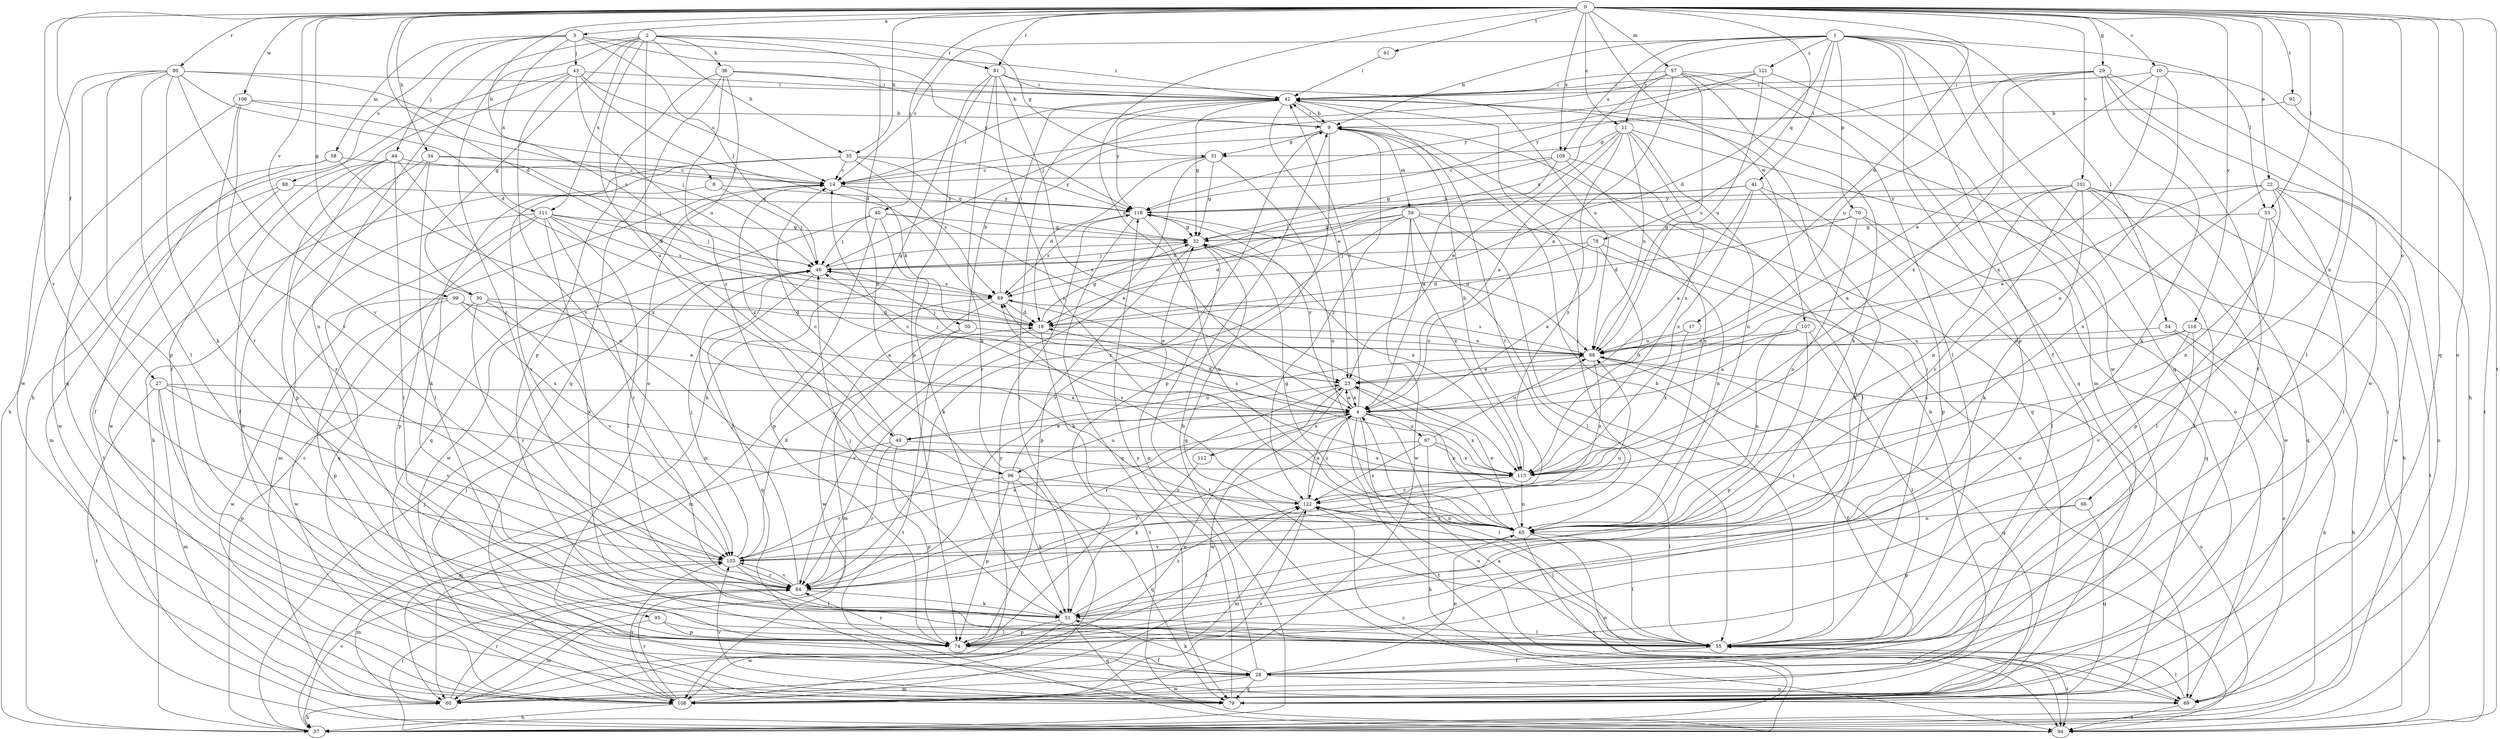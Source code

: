 strict digraph  {
0;
1;
2;
3;
4;
8;
9;
10;
11;
14;
17;
18;
22;
23;
27;
28;
29;
30;
31;
32;
34;
35;
36;
37;
40;
41;
42;
43;
44;
46;
49;
50;
51;
53;
54;
55;
57;
58;
59;
60;
65;
66;
69;
70;
74;
78;
79;
80;
81;
84;
88;
89;
91;
92;
94;
95;
96;
97;
98;
99;
101;
103;
106;
107;
108;
109;
111;
112;
113;
116;
118;
121;
122;
0 -> 3  [label=a];
0 -> 4  [label=a];
0 -> 8  [label=b];
0 -> 10  [label=c];
0 -> 11  [label=c];
0 -> 17  [label=d];
0 -> 18  [label=d];
0 -> 22  [label=e];
0 -> 27  [label=f];
0 -> 29  [label=g];
0 -> 30  [label=g];
0 -> 34  [label=h];
0 -> 35  [label=h];
0 -> 40  [label=i];
0 -> 53  [label=l];
0 -> 57  [label=m];
0 -> 65  [label=n];
0 -> 66  [label=o];
0 -> 69  [label=o];
0 -> 78  [label=q];
0 -> 79  [label=q];
0 -> 80  [label=r];
0 -> 81  [label=r];
0 -> 91  [label=t];
0 -> 92  [label=t];
0 -> 94  [label=t];
0 -> 99  [label=v];
0 -> 101  [label=v];
0 -> 103  [label=v];
0 -> 106  [label=w];
0 -> 107  [label=w];
0 -> 109  [label=x];
0 -> 116  [label=y];
1 -> 9  [label=b];
1 -> 11  [label=c];
1 -> 14  [label=c];
1 -> 18  [label=d];
1 -> 28  [label=f];
1 -> 41  [label=i];
1 -> 53  [label=l];
1 -> 54  [label=l];
1 -> 70  [label=p];
1 -> 74  [label=p];
1 -> 79  [label=q];
1 -> 108  [label=w];
1 -> 109  [label=x];
1 -> 121  [label=z];
2 -> 30  [label=g];
2 -> 31  [label=g];
2 -> 35  [label=h];
2 -> 36  [label=h];
2 -> 49  [label=k];
2 -> 65  [label=n];
2 -> 81  [label=r];
2 -> 84  [label=r];
2 -> 95  [label=u];
2 -> 96  [label=u];
2 -> 111  [label=x];
3 -> 42  [label=i];
3 -> 43  [label=j];
3 -> 44  [label=j];
3 -> 46  [label=j];
3 -> 58  [label=m];
3 -> 88  [label=s];
3 -> 111  [label=x];
3 -> 118  [label=y];
4 -> 18  [label=d];
4 -> 23  [label=e];
4 -> 42  [label=i];
4 -> 49  [label=k];
4 -> 55  [label=l];
4 -> 69  [label=o];
4 -> 94  [label=t];
4 -> 96  [label=u];
4 -> 97  [label=u];
4 -> 112  [label=x];
4 -> 113  [label=x];
4 -> 118  [label=y];
4 -> 122  [label=z];
8 -> 46  [label=j];
8 -> 103  [label=v];
8 -> 118  [label=y];
9 -> 31  [label=g];
9 -> 42  [label=i];
9 -> 59  [label=m];
9 -> 74  [label=p];
9 -> 79  [label=q];
9 -> 84  [label=r];
9 -> 122  [label=z];
10 -> 23  [label=e];
10 -> 42  [label=i];
10 -> 55  [label=l];
10 -> 65  [label=n];
10 -> 113  [label=x];
11 -> 4  [label=a];
11 -> 23  [label=e];
11 -> 31  [label=g];
11 -> 65  [label=n];
11 -> 69  [label=o];
11 -> 98  [label=u];
11 -> 113  [label=x];
11 -> 122  [label=z];
14 -> 42  [label=i];
14 -> 50  [label=k];
14 -> 79  [label=q];
14 -> 118  [label=y];
17 -> 98  [label=u];
17 -> 113  [label=x];
18 -> 32  [label=g];
18 -> 84  [label=r];
18 -> 94  [label=t];
18 -> 98  [label=u];
22 -> 23  [label=e];
22 -> 55  [label=l];
22 -> 65  [label=n];
22 -> 69  [label=o];
22 -> 108  [label=w];
22 -> 113  [label=x];
22 -> 118  [label=y];
23 -> 4  [label=a];
23 -> 46  [label=j];
23 -> 65  [label=n];
23 -> 84  [label=r];
23 -> 108  [label=w];
27 -> 4  [label=a];
27 -> 60  [label=m];
27 -> 65  [label=n];
27 -> 74  [label=p];
27 -> 94  [label=t];
27 -> 103  [label=v];
28 -> 32  [label=g];
28 -> 51  [label=k];
28 -> 60  [label=m];
28 -> 65  [label=n];
28 -> 69  [label=o];
28 -> 79  [label=q];
28 -> 108  [label=w];
29 -> 28  [label=f];
29 -> 37  [label=h];
29 -> 42  [label=i];
29 -> 51  [label=k];
29 -> 98  [label=u];
29 -> 108  [label=w];
29 -> 113  [label=x];
29 -> 118  [label=y];
30 -> 4  [label=a];
30 -> 18  [label=d];
30 -> 84  [label=r];
30 -> 103  [label=v];
30 -> 108  [label=w];
31 -> 14  [label=c];
31 -> 18  [label=d];
31 -> 32  [label=g];
31 -> 65  [label=n];
31 -> 84  [label=r];
32 -> 46  [label=j];
32 -> 74  [label=p];
32 -> 94  [label=t];
32 -> 113  [label=x];
34 -> 14  [label=c];
34 -> 37  [label=h];
34 -> 46  [label=j];
34 -> 55  [label=l];
34 -> 108  [label=w];
35 -> 14  [label=c];
35 -> 32  [label=g];
35 -> 51  [label=k];
35 -> 89  [label=s];
35 -> 108  [label=w];
35 -> 118  [label=y];
36 -> 9  [label=b];
36 -> 42  [label=i];
36 -> 69  [label=o];
36 -> 74  [label=p];
36 -> 79  [label=q];
36 -> 122  [label=z];
37 -> 9  [label=b];
37 -> 14  [label=c];
37 -> 46  [label=j];
37 -> 98  [label=u];
37 -> 103  [label=v];
37 -> 122  [label=z];
40 -> 23  [label=e];
40 -> 32  [label=g];
40 -> 46  [label=j];
40 -> 51  [label=k];
40 -> 74  [label=p];
40 -> 108  [label=w];
41 -> 4  [label=a];
41 -> 46  [label=j];
41 -> 51  [label=k];
41 -> 74  [label=p];
41 -> 113  [label=x];
41 -> 118  [label=y];
42 -> 9  [label=b];
42 -> 23  [label=e];
42 -> 32  [label=g];
42 -> 84  [label=r];
42 -> 118  [label=y];
43 -> 14  [label=c];
43 -> 18  [label=d];
43 -> 28  [label=f];
43 -> 37  [label=h];
43 -> 42  [label=i];
43 -> 98  [label=u];
43 -> 103  [label=v];
44 -> 14  [label=c];
44 -> 28  [label=f];
44 -> 55  [label=l];
44 -> 65  [label=n];
44 -> 74  [label=p];
44 -> 84  [label=r];
46 -> 32  [label=g];
46 -> 79  [label=q];
46 -> 89  [label=s];
49 -> 14  [label=c];
49 -> 60  [label=m];
49 -> 74  [label=p];
49 -> 84  [label=r];
49 -> 98  [label=u];
49 -> 113  [label=x];
50 -> 9  [label=b];
50 -> 60  [label=m];
50 -> 94  [label=t];
50 -> 98  [label=u];
51 -> 46  [label=j];
51 -> 55  [label=l];
51 -> 74  [label=p];
51 -> 79  [label=q];
51 -> 108  [label=w];
51 -> 122  [label=z];
53 -> 32  [label=g];
53 -> 55  [label=l];
53 -> 74  [label=p];
53 -> 94  [label=t];
54 -> 37  [label=h];
54 -> 69  [label=o];
54 -> 98  [label=u];
55 -> 9  [label=b];
55 -> 28  [label=f];
55 -> 32  [label=g];
55 -> 42  [label=i];
55 -> 94  [label=t];
57 -> 4  [label=a];
57 -> 42  [label=i];
57 -> 46  [label=j];
57 -> 51  [label=k];
57 -> 55  [label=l];
57 -> 79  [label=q];
57 -> 89  [label=s];
57 -> 98  [label=u];
58 -> 14  [label=c];
58 -> 28  [label=f];
58 -> 108  [label=w];
58 -> 113  [label=x];
59 -> 18  [label=d];
59 -> 32  [label=g];
59 -> 55  [label=l];
59 -> 69  [label=o];
59 -> 84  [label=r];
59 -> 89  [label=s];
59 -> 94  [label=t];
59 -> 108  [label=w];
59 -> 113  [label=x];
60 -> 23  [label=e];
60 -> 37  [label=h];
60 -> 84  [label=r];
60 -> 118  [label=y];
65 -> 23  [label=e];
65 -> 32  [label=g];
65 -> 55  [label=l];
65 -> 69  [label=o];
65 -> 94  [label=t];
65 -> 103  [label=v];
65 -> 122  [label=z];
66 -> 65  [label=n];
66 -> 74  [label=p];
66 -> 79  [label=q];
69 -> 4  [label=a];
69 -> 55  [label=l];
69 -> 94  [label=t];
70 -> 18  [label=d];
70 -> 32  [label=g];
70 -> 55  [label=l];
70 -> 65  [label=n];
70 -> 79  [label=q];
74 -> 28  [label=f];
74 -> 84  [label=r];
74 -> 122  [label=z];
78 -> 4  [label=a];
78 -> 18  [label=d];
78 -> 46  [label=j];
78 -> 65  [label=n];
78 -> 113  [label=x];
79 -> 103  [label=v];
79 -> 118  [label=y];
80 -> 18  [label=d];
80 -> 42  [label=i];
80 -> 51  [label=k];
80 -> 55  [label=l];
80 -> 74  [label=p];
80 -> 79  [label=q];
80 -> 89  [label=s];
80 -> 103  [label=v];
80 -> 108  [label=w];
81 -> 37  [label=h];
81 -> 42  [label=i];
81 -> 51  [label=k];
81 -> 65  [label=n];
81 -> 74  [label=p];
81 -> 98  [label=u];
81 -> 113  [label=x];
84 -> 42  [label=i];
84 -> 46  [label=j];
84 -> 51  [label=k];
84 -> 103  [label=v];
88 -> 60  [label=m];
88 -> 94  [label=t];
88 -> 118  [label=y];
89 -> 18  [label=d];
89 -> 23  [label=e];
89 -> 42  [label=i];
89 -> 60  [label=m];
89 -> 108  [label=w];
91 -> 42  [label=i];
92 -> 9  [label=b];
92 -> 94  [label=t];
94 -> 42  [label=i];
94 -> 84  [label=r];
95 -> 55  [label=l];
95 -> 60  [label=m];
95 -> 74  [label=p];
96 -> 14  [label=c];
96 -> 23  [label=e];
96 -> 51  [label=k];
96 -> 74  [label=p];
96 -> 79  [label=q];
96 -> 103  [label=v];
96 -> 122  [label=z];
97 -> 37  [label=h];
97 -> 55  [label=l];
97 -> 84  [label=r];
97 -> 98  [label=u];
97 -> 113  [label=x];
97 -> 122  [label=z];
98 -> 23  [label=e];
98 -> 28  [label=f];
98 -> 46  [label=j];
98 -> 79  [label=q];
98 -> 89  [label=s];
98 -> 122  [label=z];
99 -> 4  [label=a];
99 -> 18  [label=d];
99 -> 74  [label=p];
99 -> 108  [label=w];
99 -> 113  [label=x];
101 -> 4  [label=a];
101 -> 28  [label=f];
101 -> 37  [label=h];
101 -> 51  [label=k];
101 -> 65  [label=n];
101 -> 79  [label=q];
101 -> 103  [label=v];
101 -> 108  [label=w];
101 -> 118  [label=y];
103 -> 4  [label=a];
103 -> 18  [label=d];
103 -> 46  [label=j];
103 -> 55  [label=l];
103 -> 60  [label=m];
103 -> 84  [label=r];
103 -> 98  [label=u];
106 -> 9  [label=b];
106 -> 37  [label=h];
106 -> 46  [label=j];
106 -> 84  [label=r];
106 -> 103  [label=v];
107 -> 4  [label=a];
107 -> 55  [label=l];
107 -> 65  [label=n];
107 -> 74  [label=p];
107 -> 98  [label=u];
108 -> 9  [label=b];
108 -> 37  [label=h];
108 -> 42  [label=i];
108 -> 46  [label=j];
108 -> 84  [label=r];
108 -> 103  [label=v];
108 -> 122  [label=z];
109 -> 4  [label=a];
109 -> 14  [label=c];
109 -> 32  [label=g];
109 -> 55  [label=l];
109 -> 65  [label=n];
111 -> 32  [label=g];
111 -> 46  [label=j];
111 -> 51  [label=k];
111 -> 55  [label=l];
111 -> 60  [label=m];
111 -> 74  [label=p];
111 -> 79  [label=q];
111 -> 84  [label=r];
111 -> 89  [label=s];
112 -> 51  [label=k];
113 -> 9  [label=b];
113 -> 14  [label=c];
113 -> 65  [label=n];
113 -> 89  [label=s];
113 -> 122  [label=z];
116 -> 37  [label=h];
116 -> 55  [label=l];
116 -> 98  [label=u];
116 -> 103  [label=v];
116 -> 113  [label=x];
118 -> 32  [label=g];
118 -> 65  [label=n];
118 -> 79  [label=q];
118 -> 89  [label=s];
118 -> 98  [label=u];
121 -> 14  [label=c];
121 -> 42  [label=i];
121 -> 60  [label=m];
121 -> 98  [label=u];
121 -> 118  [label=y];
122 -> 4  [label=a];
122 -> 55  [label=l];
122 -> 60  [label=m];
122 -> 65  [label=n];
122 -> 89  [label=s];
}
